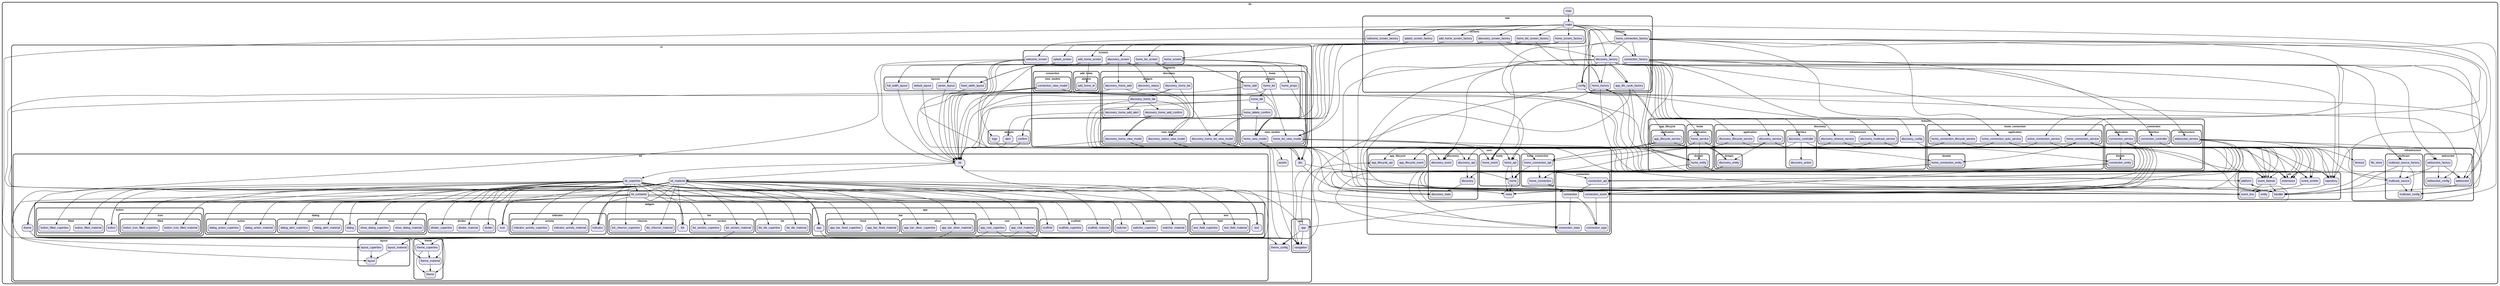 digraph "" {
  graph [style=rounded fontname="Arial Black" fontsize=13 penwidth=2.6];
  node [shape=rect style="filled,rounded" fontname=Arial fontsize=15 fillcolor=Lavender penwidth=1.3];
  edge [penwidth=1.3];
  "/app/config.dart" [label="config"];
  "/app/features/app_life_cycle_factory.dart" [label="app_life_cycle_factory"];
  "/app/features/connection_factory.dart" [label="connection_factory"];
  "/app/features/discovery_factory.dart" [label="discovery_factory"];
  "/app/features/home_connection_factory.dart" [label="home_connection_factory"];
  "/app/features/home_factory.dart" [label="home_factory"];
  "/app/make.dart" [label="make"];
  "/app/screens/add_home_screen_factory.dart" [label="add_home_screen_factory"];
  "/app/screens/discovery_screen_factory.dart" [label="discovery_screen_factory"];
  "/app/screens/home_list_screen_factory.dart" [label="home_list_screen_factory"];
  "/app/screens/home_screen_factory.dart" [label="home_screen_factory"];
  "/app/screens/splash_screen_factory.dart" [label="splash_screen_factory"];
  "/app/screens/welcome_screen_factory.dart" [label="welcome_screen_factory"];
  "/core/app_lifecycle/app_lifecycle_api.dart" [label="app_lifecycle_api"];
  "/core/app_lifecycle/app_lifecycle_event.dart" [label="app_lifecycle_event"];
  "/core/connection/connection.dart" [label="connection"];
  "/core/connection/connection_api.dart" [label="connection_api"];
  "/core/connection/connection_event.dart" [label="connection_event"];
  "/core/connection/connection_state.dart" [label="connection_state"];
  "/core/connection/connection_type.dart" [label="connection_type"];
  "/core/discovery/discovery.dart" [label="discovery"];
  "/core/discovery/discovery_api.dart" [label="discovery_api"];
  "/core/discovery/discovery_event.dart" [label="discovery_event"];
  "/core/discovery/discovery_state.dart" [label="discovery_state"];
  "/core/home/home.dart" [label="home"];
  "/core/home/home_api.dart" [label="home_api"];
  "/core/home/home_event.dart" [label="home_event"];
  "/core/home_connection/home_connection.dart" [label="home_connection"];
  "/core/home_connection/home_connection_api.dart" [label="home_connection_api"];
  "/core/meta.dart" [label="meta"];
  "/features/app_lifecycle/application/app_lifecycle_service.dart" [label="app_lifecycle_service"];
  "/features/connection/application/connection_service.dart" [label="connection_service"];
  "/features/connection/domain/connection_entity.dart" [label="connection_entity"];
  "/features/connection/infrastructure/websocket_service.dart" [label="websocket_service"];
  "/features/connection/interface/connection_controller.dart" [label="connection_controller"];
  "/features/discovery/application/discovery_lifecycle_service.dart" [label="discovery_lifecycle_service"];
  "/features/discovery/application/discovery_service.dart" [label="discovery_service"];
  "/features/discovery/discovery_config.dart" [label="discovery_config"];
  "/features/discovery/domain/discovery_entity.dart" [label="discovery_entity"];
  "/features/discovery/infrastructure/discovery_multicast_service.dart" [label="discovery_multicast_service"];
  "/features/discovery/infrastructure/discovery_timeout_service.dart" [label="discovery_timeout_service"];
  "/features/discovery/interface/discovery_action.dart" [label="discovery_action"];
  "/features/discovery/interface/discovery_controller.dart" [label="discovery_controller"];
  "/features/home/application/home_service.dart" [label="home_service"];
  "/features/home/domain/home_entity.dart" [label="home_entity"];
  "/features/home_connection/application/active_connection_service.dart" [label="active_connection_service"];
  "/features/home_connection/application/home_connection_auto_service.dart" [label="home_connection_auto_service"];
  "/features/home_connection/application/home_connection_lifecycle_service.dart" [label="home_connection_lifecycle_service"];
  "/features/home_connection/application/home_connection_service.dart" [label="home_connection_service"];
  "/features/home_connection/domain/home_connection_entity.dart" [label="home_connection_entity"];
  "/infrastructure/file_store.dart" [label="file_store"];
  "/infrastructure/multicast/multicast_config.dart" [label="multicast_config"];
  "/infrastructure/multicast/multicast_source.dart" [label="multicast_source"];
  "/infrastructure/multicast/multicast_source_factory.dart" [label="multicast_source_factory"];
  "/infrastructure/timeout.dart" [label="timeout"];
  "/infrastructure/websocket/websocket.dart" [label="websocket"];
  "/infrastructure/websocket/websocket_config.dart" [label="websocket_config"];
  "/infrastructure/websocket/websocket_factory.dart" [label="websocket_factory"];
  "/main.dart" [label="main"];
  "/ui/app/app.dart" [label="app"];
  "/ui/app/navigation.dart" [label="navigation"];
  "/ui/assets.dart" [label="assets"];
  "/ui/dto.dart" [label="dto"];
  "/ui/fragments/add_home/widgets/add_home_id.dart" [label="add_home_id"];
  "/ui/fragments/connection/view_models/connection_view_model.dart" [label="connection_view_model"];
  "/ui/fragments/discovery/view_models/discovery_home_list_view_model.dart" [label="discovery_home_list_view_model"];
  "/ui/fragments/discovery/view_models/discovery_home_view_model.dart" [label="discovery_home_view_model"];
  "/ui/fragments/discovery/view_models/discovery_status_view_model.dart" [label="discovery_status_view_model"];
  "/ui/fragments/discovery/widgets/discovery_home_add.dart" [label="discovery_home_add"];
  "/ui/fragments/discovery/widgets/discovery_home_add_alert.dart" [label="discovery_home_add_alert"];
  "/ui/fragments/discovery/widgets/discovery_home_add_confirm.dart" [label="discovery_home_add_confirm"];
  "/ui/fragments/discovery/widgets/discovery_home_list.dart" [label="discovery_home_list"];
  "/ui/fragments/discovery/widgets/discovery_home_tile.dart" [label="discovery_home_tile"];
  "/ui/fragments/discovery/widgets/discovery_status.dart" [label="discovery_status"];
  "/ui/fragments/home/view_models/home_list_view_model.dart" [label="home_list_view_model"];
  "/ui/fragments/home/view_models/home_view_model.dart" [label="home_view_model"];
  "/ui/fragments/home/widgets/home_add.dart" [label="home_add"];
  "/ui/fragments/home/widgets/home_delete_confirm.dart" [label="home_delete_confirm"];
  "/ui/fragments/home/widgets/home_list.dart" [label="home_list"];
  "/ui/fragments/home/widgets/home_props.dart" [label="home_props"];
  "/ui/fragments/home/widgets/home_tile.dart" [label="home_tile"];
  "/ui/kit/kit.dart" [label="kit"];
  "/ui/kit/kit_container.dart" [label="kit_container"];
  "/ui/kit/kit_cupertino.dart" [label="kit_cupertino"];
  "/ui/kit/kit_material.dart" [label="kit_material"];
  "/ui/kit/layout/layout.dart" [label="layout"];
  "/ui/kit/layout/layout_cupertino.dart" [label="layout_cupertino"];
  "/ui/kit/layout/layout_material.dart" [label="layout_material"];
  "/ui/kit/theme/theme.dart" [label="theme"];
  "/ui/kit/theme/theme_cupertino.dart" [label="theme_cupertino"];
  "/ui/kit/theme/theme_material.dart" [label="theme_material"];
  "/ui/kit/theme.dart" [label="theme"];
  "/ui/kit/widgets/app/app.dart" [label="app"];
  "/ui/kit/widgets/app/bar/fixed/app_bar_fixed_cupertino.dart" [label="app_bar_fixed_cupertino"];
  "/ui/kit/widgets/app/bar/fixed/app_bar_fixed_material.dart" [label="app_bar_fixed_material"];
  "/ui/kit/widgets/app/bar/sliver/app_bar_sliver_cupertino.dart" [label="app_bar_sliver_cupertino"];
  "/ui/kit/widgets/app/bar/sliver/app_bar_sliver_material.dart" [label="app_bar_sliver_material"];
  "/ui/kit/widgets/app/root/app_root_cupertino.dart" [label="app_root_cupertino"];
  "/ui/kit/widgets/app/root/app_root_material.dart" [label="app_root_material"];
  "/ui/kit/widgets/button/button.dart" [label="button"];
  "/ui/kit/widgets/button/filled/button_filled_cupertino.dart" [label="button_filled_cupertino"];
  "/ui/kit/widgets/button/filled/button_filled_material.dart" [label="button_filled_material"];
  "/ui/kit/widgets/button/icon/filled/button_icon_filled_cupertino.dart" [label="button_icon_filled_cupertino"];
  "/ui/kit/widgets/button/icon/filled/button_icon_filled_material.dart" [label="button_icon_filled_material"];
  "/ui/kit/widgets/dialog/action/dialog_action_cupertino.dart" [label="dialog_action_cupertino"];
  "/ui/kit/widgets/dialog/action/dialog_action_material.dart" [label="dialog_action_material"];
  "/ui/kit/widgets/dialog/alert/dialog_alert_cupertino.dart" [label="dialog_alert_cupertino"];
  "/ui/kit/widgets/dialog/alert/dialog_alert_material.dart" [label="dialog_alert_material"];
  "/ui/kit/widgets/dialog/dialog.dart" [label="dialog"];
  "/ui/kit/widgets/dialog/show/show_dialog_cupertino.dart" [label="show_dialog_cupertino"];
  "/ui/kit/widgets/dialog/show/show_dialog_material.dart" [label="show_dialog_material"];
  "/ui/kit/widgets/divider/divider.dart" [label="divider"];
  "/ui/kit/widgets/divider/divider_cupertino.dart" [label="divider_cupertino"];
  "/ui/kit/widgets/divider/divider_material.dart" [label="divider_material"];
  "/ui/kit/widgets/icon.dart" [label="icon"];
  "/ui/kit/widgets/indicator/activity/indicator_activity_cupertino.dart" [label="indicator_activity_cupertino"];
  "/ui/kit/widgets/indicator/activity/indicator_activity_material.dart" [label="indicator_activity_material"];
  "/ui/kit/widgets/indicator/indicator.dart" [label="indicator"];
  "/ui/kit/widgets/list/chevron/list_chevron_cupertino.dart" [label="list_chevron_cupertino"];
  "/ui/kit/widgets/list/chevron/list_chevron_material.dart" [label="list_chevron_material"];
  "/ui/kit/widgets/list/list.dart" [label="list"];
  "/ui/kit/widgets/list/section/list_section_cupertino.dart" [label="list_section_cupertino"];
  "/ui/kit/widgets/list/section/list_section_material.dart" [label="list_section_material"];
  "/ui/kit/widgets/list/tile/list_tile_cupertino.dart" [label="list_tile_cupertino"];
  "/ui/kit/widgets/list/tile/list_tile_material.dart" [label="list_tile_material"];
  "/ui/kit/widgets/scaffold/scaffold.dart" [label="scaffold"];
  "/ui/kit/widgets/scaffold/scaffold_cupertino.dart" [label="scaffold_cupertino"];
  "/ui/kit/widgets/scaffold/scaffold_material.dart" [label="scaffold_material"];
  "/ui/kit/widgets/switcher/switcher.dart" [label="switcher"];
  "/ui/kit/widgets/switcher/switcher_cupertino.dart" [label="switcher_cupertino"];
  "/ui/kit/widgets/switcher/switcher_material.dart" [label="switcher_material"];
  "/ui/kit/widgets/text/field/text_field_cupertino.dart" [label="text_field_cupertino"];
  "/ui/kit/widgets/text/field/text_field_material.dart" [label="text_field_material"];
  "/ui/kit/widgets/text/text.dart" [label="text"];
  "/ui/layouts/center_layout.dart" [label="center_layout"];
  "/ui/layouts/default_layout.dart" [label="default_layout"];
  "/ui/layouts/fixed_width_layout.dart" [label="fixed_width_layout"];
  "/ui/layouts/full_width_layout.dart" [label="full_width_layout"];
  "/ui/screens/add_home_screen.dart" [label="add_home_screen"];
  "/ui/screens/discovery_screen.dart" [label="discovery_screen"];
  "/ui/screens/home_list_screen.dart" [label="home_list_screen"];
  "/ui/screens/home_screen.dart" [label="home_screen"];
  "/ui/screens/splash_screen.dart" [label="splash_screen"];
  "/ui/screens/welcome_screen.dart" [label="welcome_screen"];
  "/ui/theme_config.dart" [label="theme_config"];
  "/ui/widgets/alert.dart" [label="alert"];
  "/ui/widgets/confirm.dart" [label="confirm"];
  "/ui/widgets/logo.dart" [label="logo"];
  "/util/entity.dart" [label="entity"];
  "/util/event_bus.dart" [label="event_bus"];
  "/util/event_emitter.dart" [label="event_emitter"];
  "/util/event_listener.dart" [label="event_listener"];
  "/util/extensions.dart" [label="extensions"];
  "/util/handler.dart" [label="handler"];
  "/util/platform.dart" [label="platform"];
  "/util/repository.dart" [label="repository"];
  subgraph "cluster~" {
    label="lib";
    "/main.dart";
    subgraph "cluster~/app" {
      label="app";
      "/app/config.dart";
      "/app/make.dart";
      subgraph "cluster~/app/features" {
        label="features";
        "/app/features/app_life_cycle_factory.dart";
        "/app/features/connection_factory.dart";
        "/app/features/discovery_factory.dart";
        "/app/features/home_connection_factory.dart";
        "/app/features/home_factory.dart";
      }
      subgraph "cluster~/app/screens" {
        label="screens";
        "/app/screens/add_home_screen_factory.dart";
        "/app/screens/discovery_screen_factory.dart";
        "/app/screens/home_list_screen_factory.dart";
        "/app/screens/home_screen_factory.dart";
        "/app/screens/splash_screen_factory.dart";
        "/app/screens/welcome_screen_factory.dart";
      }
    }
    subgraph "cluster~/core" {
      label="core";
      "/core/meta.dart";
      subgraph "cluster~/core/app_lifecycle" {
        label="app_lifecycle";
        "/core/app_lifecycle/app_lifecycle_api.dart";
        "/core/app_lifecycle/app_lifecycle_event.dart";
      }
      subgraph "cluster~/core/connection" {
        label="connection";
        "/core/connection/connection.dart";
        "/core/connection/connection_api.dart";
        "/core/connection/connection_event.dart";
        "/core/connection/connection_state.dart";
        "/core/connection/connection_type.dart";
      }
      subgraph "cluster~/core/discovery" {
        label="discovery";
        "/core/discovery/discovery.dart";
        "/core/discovery/discovery_api.dart";
        "/core/discovery/discovery_event.dart";
        "/core/discovery/discovery_state.dart";
      }
      subgraph "cluster~/core/home" {
        label="home";
        "/core/home/home.dart";
        "/core/home/home_api.dart";
        "/core/home/home_event.dart";
      }
      subgraph "cluster~/core/home_connection" {
        label="home_connection";
        "/core/home_connection/home_connection.dart";
        "/core/home_connection/home_connection_api.dart";
      }
    }
    subgraph "cluster~/features" {
      label="features";
      subgraph "cluster~/features/app_lifecycle" {
        label="app_lifecycle";
        subgraph "cluster~/features/app_lifecycle/application" {
          label="application";
          "/features/app_lifecycle/application/app_lifecycle_service.dart";
        }
      }
      subgraph "cluster~/features/connection" {
        label="connection";
        subgraph "cluster~/features/connection/application" {
          label="application";
          "/features/connection/application/connection_service.dart";
        }
        subgraph "cluster~/features/connection/domain" {
          label="domain";
          "/features/connection/domain/connection_entity.dart";
        }
        subgraph "cluster~/features/connection/infrastructure" {
          label="infrastructure";
          "/features/connection/infrastructure/websocket_service.dart";
        }
        subgraph "cluster~/features/connection/interface" {
          label="interface";
          "/features/connection/interface/connection_controller.dart";
        }
      }
      subgraph "cluster~/features/discovery" {
        label="discovery";
        "/features/discovery/discovery_config.dart";
        subgraph "cluster~/features/discovery/application" {
          label="application";
          "/features/discovery/application/discovery_lifecycle_service.dart";
          "/features/discovery/application/discovery_service.dart";
        }
        subgraph "cluster~/features/discovery/domain" {
          label="domain";
          "/features/discovery/domain/discovery_entity.dart";
        }
        subgraph "cluster~/features/discovery/infrastructure" {
          label="infrastructure";
          "/features/discovery/infrastructure/discovery_multicast_service.dart";
          "/features/discovery/infrastructure/discovery_timeout_service.dart";
        }
        subgraph "cluster~/features/discovery/interface" {
          label="interface";
          "/features/discovery/interface/discovery_action.dart";
          "/features/discovery/interface/discovery_controller.dart";
        }
      }
      subgraph "cluster~/features/home" {
        label="home";
        subgraph "cluster~/features/home/application" {
          label="application";
          "/features/home/application/home_service.dart";
        }
        subgraph "cluster~/features/home/domain" {
          label="domain";
          "/features/home/domain/home_entity.dart";
        }
      }
      subgraph "cluster~/features/home_connection" {
        label="home_connection";
        subgraph "cluster~/features/home_connection/application" {
          label="application";
          "/features/home_connection/application/active_connection_service.dart";
          "/features/home_connection/application/home_connection_auto_service.dart";
          "/features/home_connection/application/home_connection_lifecycle_service.dart";
          "/features/home_connection/application/home_connection_service.dart";
        }
        subgraph "cluster~/features/home_connection/domain" {
          label="domain";
          "/features/home_connection/domain/home_connection_entity.dart";
        }
      }
    }
    subgraph "cluster~/infrastructure" {
      label="infrastructure";
      "/infrastructure/file_store.dart";
      "/infrastructure/timeout.dart";
      subgraph "cluster~/infrastructure/multicast" {
        label="multicast";
        "/infrastructure/multicast/multicast_config.dart";
        "/infrastructure/multicast/multicast_source.dart";
        "/infrastructure/multicast/multicast_source_factory.dart";
      }
      subgraph "cluster~/infrastructure/websocket" {
        label="websocket";
        "/infrastructure/websocket/websocket.dart";
        "/infrastructure/websocket/websocket_config.dart";
        "/infrastructure/websocket/websocket_factory.dart";
      }
    }
    subgraph "cluster~/ui" {
      label="ui";
      "/ui/assets.dart";
      "/ui/dto.dart";
      "/ui/theme_config.dart";
      subgraph "cluster~/ui/app" {
        label="app";
        "/ui/app/app.dart";
        "/ui/app/navigation.dart";
      }
      subgraph "cluster~/ui/fragments" {
        label="fragments";
        subgraph "cluster~/ui/fragments/add_home" {
          label="add_home";
          subgraph "cluster~/ui/fragments/add_home/widgets" {
            label="widgets";
            "/ui/fragments/add_home/widgets/add_home_id.dart";
          }
        }
        subgraph "cluster~/ui/fragments/connection" {
          label="connection";
          subgraph "cluster~/ui/fragments/connection/view_models" {
            label="view_models";
            "/ui/fragments/connection/view_models/connection_view_model.dart";
          }
        }
        subgraph "cluster~/ui/fragments/discovery" {
          label="discovery";
          subgraph "cluster~/ui/fragments/discovery/view_models" {
            label="view_models";
            "/ui/fragments/discovery/view_models/discovery_home_list_view_model.dart";
            "/ui/fragments/discovery/view_models/discovery_home_view_model.dart";
            "/ui/fragments/discovery/view_models/discovery_status_view_model.dart";
          }
          subgraph "cluster~/ui/fragments/discovery/widgets" {
            label="widgets";
            "/ui/fragments/discovery/widgets/discovery_home_add.dart";
            "/ui/fragments/discovery/widgets/discovery_home_add_alert.dart";
            "/ui/fragments/discovery/widgets/discovery_home_add_confirm.dart";
            "/ui/fragments/discovery/widgets/discovery_home_list.dart";
            "/ui/fragments/discovery/widgets/discovery_home_tile.dart";
            "/ui/fragments/discovery/widgets/discovery_status.dart";
          }
        }
        subgraph "cluster~/ui/fragments/home" {
          label="home";
          subgraph "cluster~/ui/fragments/home/view_models" {
            label="view_models";
            "/ui/fragments/home/view_models/home_list_view_model.dart";
            "/ui/fragments/home/view_models/home_view_model.dart";
          }
          subgraph "cluster~/ui/fragments/home/widgets" {
            label="widgets";
            "/ui/fragments/home/widgets/home_add.dart";
            "/ui/fragments/home/widgets/home_delete_confirm.dart";
            "/ui/fragments/home/widgets/home_list.dart";
            "/ui/fragments/home/widgets/home_props.dart";
            "/ui/fragments/home/widgets/home_tile.dart";
          }
        }
      }
      subgraph "cluster~/ui/kit" {
        label="kit";
        "/ui/kit/kit.dart";
        "/ui/kit/kit_container.dart";
        "/ui/kit/kit_cupertino.dart";
        "/ui/kit/kit_material.dart";
        "/ui/kit/theme.dart";
        subgraph "cluster~/ui/kit/layout" {
          label="layout";
          "/ui/kit/layout/layout.dart";
          "/ui/kit/layout/layout_cupertino.dart";
          "/ui/kit/layout/layout_material.dart";
        }
        subgraph "cluster~/ui/kit/theme" {
          label="theme";
          "/ui/kit/theme/theme.dart";
          "/ui/kit/theme/theme_cupertino.dart";
          "/ui/kit/theme/theme_material.dart";
        }
        subgraph "cluster~/ui/kit/widgets" {
          label="widgets";
          "/ui/kit/widgets/icon.dart";
          subgraph "cluster~/ui/kit/widgets/app" {
            label="app";
            "/ui/kit/widgets/app/app.dart";
            subgraph "cluster~/ui/kit/widgets/app/bar" {
              label="bar";
              subgraph "cluster~/ui/kit/widgets/app/bar/fixed" {
                label="fixed";
                "/ui/kit/widgets/app/bar/fixed/app_bar_fixed_cupertino.dart";
                "/ui/kit/widgets/app/bar/fixed/app_bar_fixed_material.dart";
              }
              subgraph "cluster~/ui/kit/widgets/app/bar/sliver" {
                label="sliver";
                "/ui/kit/widgets/app/bar/sliver/app_bar_sliver_cupertino.dart";
                "/ui/kit/widgets/app/bar/sliver/app_bar_sliver_material.dart";
              }
            }
            subgraph "cluster~/ui/kit/widgets/app/root" {
              label="root";
              "/ui/kit/widgets/app/root/app_root_cupertino.dart";
              "/ui/kit/widgets/app/root/app_root_material.dart";
            }
          }
          subgraph "cluster~/ui/kit/widgets/button" {
            label="button";
            "/ui/kit/widgets/button/button.dart";
            subgraph "cluster~/ui/kit/widgets/button/filled" {
              label="filled";
              "/ui/kit/widgets/button/filled/button_filled_cupertino.dart";
              "/ui/kit/widgets/button/filled/button_filled_material.dart";
            }
            subgraph "cluster~/ui/kit/widgets/button/icon" {
              label="icon";
              subgraph "cluster~/ui/kit/widgets/button/icon/filled" {
                label="filled";
                "/ui/kit/widgets/button/icon/filled/button_icon_filled_cupertino.dart";
                "/ui/kit/widgets/button/icon/filled/button_icon_filled_material.dart";
              }
            }
          }
          subgraph "cluster~/ui/kit/widgets/dialog" {
            label="dialog";
            "/ui/kit/widgets/dialog/dialog.dart";
            subgraph "cluster~/ui/kit/widgets/dialog/action" {
              label="action";
              "/ui/kit/widgets/dialog/action/dialog_action_cupertino.dart";
              "/ui/kit/widgets/dialog/action/dialog_action_material.dart";
            }
            subgraph "cluster~/ui/kit/widgets/dialog/alert" {
              label="alert";
              "/ui/kit/widgets/dialog/alert/dialog_alert_cupertino.dart";
              "/ui/kit/widgets/dialog/alert/dialog_alert_material.dart";
            }
            subgraph "cluster~/ui/kit/widgets/dialog/show" {
              label="show";
              "/ui/kit/widgets/dialog/show/show_dialog_cupertino.dart";
              "/ui/kit/widgets/dialog/show/show_dialog_material.dart";
            }
          }
          subgraph "cluster~/ui/kit/widgets/divider" {
            label="divider";
            "/ui/kit/widgets/divider/divider.dart";
            "/ui/kit/widgets/divider/divider_cupertino.dart";
            "/ui/kit/widgets/divider/divider_material.dart";
          }
          subgraph "cluster~/ui/kit/widgets/indicator" {
            label="indicator";
            "/ui/kit/widgets/indicator/indicator.dart";
            subgraph "cluster~/ui/kit/widgets/indicator/activity" {
              label="activity";
              "/ui/kit/widgets/indicator/activity/indicator_activity_cupertino.dart";
              "/ui/kit/widgets/indicator/activity/indicator_activity_material.dart";
            }
          }
          subgraph "cluster~/ui/kit/widgets/list" {
            label="list";
            "/ui/kit/widgets/list/list.dart";
            subgraph "cluster~/ui/kit/widgets/list/chevron" {
              label="chevron";
              "/ui/kit/widgets/list/chevron/list_chevron_cupertino.dart";
              "/ui/kit/widgets/list/chevron/list_chevron_material.dart";
            }
            subgraph "cluster~/ui/kit/widgets/list/section" {
              label="section";
              "/ui/kit/widgets/list/section/list_section_cupertino.dart";
              "/ui/kit/widgets/list/section/list_section_material.dart";
            }
            subgraph "cluster~/ui/kit/widgets/list/tile" {
              label="tile";
              "/ui/kit/widgets/list/tile/list_tile_cupertino.dart";
              "/ui/kit/widgets/list/tile/list_tile_material.dart";
            }
          }
          subgraph "cluster~/ui/kit/widgets/scaffold" {
            label="scaffold";
            "/ui/kit/widgets/scaffold/scaffold.dart";
            "/ui/kit/widgets/scaffold/scaffold_cupertino.dart";
            "/ui/kit/widgets/scaffold/scaffold_material.dart";
          }
          subgraph "cluster~/ui/kit/widgets/switcher" {
            label="switcher";
            "/ui/kit/widgets/switcher/switcher.dart";
            "/ui/kit/widgets/switcher/switcher_cupertino.dart";
            "/ui/kit/widgets/switcher/switcher_material.dart";
          }
          subgraph "cluster~/ui/kit/widgets/text" {
            label="text";
            "/ui/kit/widgets/text/text.dart";
            subgraph "cluster~/ui/kit/widgets/text/field" {
              label="field";
              "/ui/kit/widgets/text/field/text_field_cupertino.dart";
              "/ui/kit/widgets/text/field/text_field_material.dart";
            }
          }
        }
      }
      subgraph "cluster~/ui/layouts" {
        label="layouts";
        "/ui/layouts/center_layout.dart";
        "/ui/layouts/default_layout.dart";
        "/ui/layouts/fixed_width_layout.dart";
        "/ui/layouts/full_width_layout.dart";
      }
      subgraph "cluster~/ui/screens" {
        label="screens";
        "/ui/screens/add_home_screen.dart";
        "/ui/screens/discovery_screen.dart";
        "/ui/screens/home_list_screen.dart";
        "/ui/screens/home_screen.dart";
        "/ui/screens/splash_screen.dart";
        "/ui/screens/welcome_screen.dart";
      }
      subgraph "cluster~/ui/widgets" {
        label="widgets";
        "/ui/widgets/alert.dart";
        "/ui/widgets/confirm.dart";
        "/ui/widgets/logo.dart";
      }
    }
    subgraph "cluster~/util" {
      label="util";
      "/util/entity.dart";
      "/util/event_bus.dart";
      "/util/event_emitter.dart";
      "/util/event_listener.dart";
      "/util/extensions.dart";
      "/util/handler.dart";
      "/util/platform.dart";
      "/util/repository.dart";
    }
  }
  "/app/config.dart" -> "/features/discovery/discovery_config.dart";
  "/app/config.dart" -> "/infrastructure/multicast/multicast_config.dart";
  "/app/config.dart" -> "/infrastructure/websocket/websocket_config.dart";
  "/app/config.dart" -> "/ui/theme_config.dart";
  "/app/features/app_life_cycle_factory.dart" -> "/core/app_lifecycle/app_lifecycle_event.dart";
  "/app/features/app_life_cycle_factory.dart" -> "/features/app_lifecycle/application/app_lifecycle_service.dart";
  "/app/features/app_life_cycle_factory.dart" -> "/util/event_bus.dart";
  "/app/features/connection_factory.dart" -> "/app/config.dart";
  "/app/features/connection_factory.dart" -> "/core/connection/connection_event.dart";
  "/app/features/connection_factory.dart" -> "/features/connection/application/connection_service.dart";
  "/app/features/connection_factory.dart" -> "/features/connection/domain/connection_entity.dart";
  "/app/features/connection_factory.dart" -> "/features/connection/infrastructure/websocket_service.dart";
  "/app/features/connection_factory.dart" -> "/features/connection/interface/connection_controller.dart";
  "/app/features/connection_factory.dart" -> "/infrastructure/websocket/websocket.dart";
  "/app/features/connection_factory.dart" -> "/infrastructure/websocket/websocket_factory.dart";
  "/app/features/connection_factory.dart" -> "/util/event_bus.dart";
  "/app/features/connection_factory.dart" -> "/util/repository.dart";
  "/app/features/discovery_factory.dart" -> "/app/config.dart";
  "/app/features/discovery_factory.dart" -> "/app/features/app_life_cycle_factory.dart";
  "/app/features/discovery_factory.dart" -> "/app/features/home_factory.dart";
  "/app/features/discovery_factory.dart" -> "/core/discovery/discovery_event.dart";
  "/app/features/discovery_factory.dart" -> "/core/home/home_event.dart";
  "/app/features/discovery_factory.dart" -> "/features/discovery/application/discovery_lifecycle_service.dart";
  "/app/features/discovery_factory.dart" -> "/features/discovery/application/discovery_service.dart";
  "/app/features/discovery_factory.dart" -> "/features/discovery/domain/discovery_entity.dart";
  "/app/features/discovery_factory.dart" -> "/features/discovery/infrastructure/discovery_multicast_service.dart";
  "/app/features/discovery_factory.dart" -> "/features/discovery/infrastructure/discovery_timeout_service.dart";
  "/app/features/discovery_factory.dart" -> "/features/discovery/interface/discovery_controller.dart";
  "/app/features/discovery_factory.dart" -> "/features/home/application/home_service.dart";
  "/app/features/discovery_factory.dart" -> "/features/home/domain/home_entity.dart";
  "/app/features/discovery_factory.dart" -> "/infrastructure/multicast/multicast_source.dart";
  "/app/features/discovery_factory.dart" -> "/infrastructure/multicast/multicast_source_factory.dart";
  "/app/features/discovery_factory.dart" -> "/util/event_bus.dart";
  "/app/features/discovery_factory.dart" -> "/util/repository.dart";
  "/app/features/home_connection_factory.dart" -> "/app/features/app_life_cycle_factory.dart";
  "/app/features/home_connection_factory.dart" -> "/app/features/connection_factory.dart";
  "/app/features/home_connection_factory.dart" -> "/app/features/discovery_factory.dart";
  "/app/features/home_connection_factory.dart" -> "/features/home_connection/application/active_connection_service.dart";
  "/app/features/home_connection_factory.dart" -> "/features/home_connection/application/home_connection_auto_service.dart";
  "/app/features/home_connection_factory.dart" -> "/features/home_connection/application/home_connection_lifecycle_service.dart";
  "/app/features/home_connection_factory.dart" -> "/features/home_connection/application/home_connection_service.dart";
  "/app/features/home_connection_factory.dart" -> "/features/home_connection/domain/home_connection_entity.dart";
  "/app/features/home_connection_factory.dart" -> "/infrastructure/websocket/websocket.dart";
  "/app/features/home_connection_factory.dart" -> "/util/repository.dart";
  "/app/features/home_factory.dart" -> "/core/home/home_event.dart";
  "/app/features/home_factory.dart" -> "/features/home/application/home_service.dart";
  "/app/features/home_factory.dart" -> "/features/home/domain/home_entity.dart";
  "/app/features/home_factory.dart" -> "/util/event_bus.dart";
  "/app/features/home_factory.dart" -> "/util/repository.dart";
  "/app/make.dart" -> "/app/config.dart";
  "/app/make.dart" -> "/app/features/app_life_cycle_factory.dart";
  "/app/make.dart" -> "/app/features/connection_factory.dart";
  "/app/make.dart" -> "/app/features/discovery_factory.dart";
  "/app/make.dart" -> "/app/features/home_connection_factory.dart";
  "/app/make.dart" -> "/app/screens/add_home_screen_factory.dart";
  "/app/make.dart" -> "/app/screens/discovery_screen_factory.dart";
  "/app/make.dart" -> "/app/screens/home_list_screen_factory.dart";
  "/app/make.dart" -> "/app/screens/home_screen_factory.dart";
  "/app/make.dart" -> "/app/screens/splash_screen_factory.dart";
  "/app/make.dart" -> "/app/screens/welcome_screen_factory.dart";
  "/app/make.dart" -> "/ui/app/app.dart";
  "/app/make.dart" -> "/ui/app/navigation.dart";
  "/app/screens/add_home_screen_factory.dart" -> "/ui/screens/add_home_screen.dart";
  "/app/screens/discovery_screen_factory.dart" -> "/app/features/discovery_factory.dart";
  "/app/screens/discovery_screen_factory.dart" -> "/app/features/home_factory.dart";
  "/app/screens/discovery_screen_factory.dart" -> "/ui/fragments/discovery/view_models/discovery_home_list_view_model.dart";
  "/app/screens/discovery_screen_factory.dart" -> "/ui/fragments/discovery/view_models/discovery_home_view_model.dart";
  "/app/screens/discovery_screen_factory.dart" -> "/ui/fragments/discovery/view_models/discovery_status_view_model.dart";
  "/app/screens/discovery_screen_factory.dart" -> "/ui/screens/discovery_screen.dart";
  "/app/screens/home_list_screen_factory.dart" -> "/app/features/home_factory.dart";
  "/app/screens/home_list_screen_factory.dart" -> "/ui/fragments/home/view_models/home_list_view_model.dart";
  "/app/screens/home_list_screen_factory.dart" -> "/ui/fragments/home/view_models/home_view_model.dart";
  "/app/screens/home_list_screen_factory.dart" -> "/ui/screens/home_list_screen.dart";
  "/app/screens/home_screen_factory.dart" -> "/app/features/home_factory.dart";
  "/app/screens/home_screen_factory.dart" -> "/ui/fragments/home/view_models/home_list_view_model.dart";
  "/app/screens/home_screen_factory.dart" -> "/ui/fragments/home/view_models/home_view_model.dart";
  "/app/screens/home_screen_factory.dart" -> "/ui/screens/home_screen.dart";
  "/app/screens/splash_screen_factory.dart" -> "/ui/screens/splash_screen.dart";
  "/app/screens/welcome_screen_factory.dart" -> "/ui/screens/welcome_screen.dart";
  "/core/connection/connection.dart" -> "/core/connection/connection_state.dart";
  "/core/connection/connection.dart" -> "/util/entity.dart";
  "/core/connection/connection.dart" -> "/core/connection/connection_type.dart";
  "/core/connection/connection_api.dart" -> "/core/connection/connection.dart";
  "/core/connection/connection_event.dart" -> "/core/connection/connection_type.dart";
  "/core/discovery/discovery.dart" -> "/core/discovery/discovery_state.dart";
  "/core/discovery/discovery_api.dart" -> "/core/discovery/discovery.dart";
  "/core/home/home.dart" -> "/core/meta.dart";
  "/core/home/home.dart" -> "/util/entity.dart";
  "/core/home/home_api.dart" -> "/core/home/home.dart";
  "/core/home/home_api.dart" -> "/core/meta.dart";
  "/core/home_connection/home_connection.dart" -> "/core/connection/connection.dart";
  "/core/home_connection/home_connection.dart" -> "/util/entity.dart";
  "/core/home_connection/home_connection_api.dart" -> "/core/home/home.dart";
  "/core/home_connection/home_connection_api.dart" -> "/core/home_connection/home_connection.dart";
  "/features/app_lifecycle/application/app_lifecycle_service.dart" -> "/core/app_lifecycle/app_lifecycle_api.dart";
  "/features/app_lifecycle/application/app_lifecycle_service.dart" -> "/core/app_lifecycle/app_lifecycle_event.dart";
  "/features/app_lifecycle/application/app_lifecycle_service.dart" -> "/util/event_emitter.dart";
  "/features/connection/application/connection_service.dart" -> "/core/connection/connection.dart";
  "/features/connection/application/connection_service.dart" -> "/core/connection/connection_api.dart";
  "/features/connection/application/connection_service.dart" -> "/core/connection/connection_event.dart";
  "/features/connection/application/connection_service.dart" -> "/features/connection/domain/connection_entity.dart";
  "/features/connection/application/connection_service.dart" -> "/util/event_emitter.dart";
  "/features/connection/application/connection_service.dart" -> "/util/extensions.dart";
  "/features/connection/application/connection_service.dart" -> "/util/repository.dart";
  "/features/connection/domain/connection_entity.dart" -> "/core/connection/connection.dart";
  "/features/connection/domain/connection_entity.dart" -> "/core/connection/connection_event.dart";
  "/features/connection/domain/connection_entity.dart" -> "/core/connection/connection_state.dart";
  "/features/connection/domain/connection_entity.dart" -> "/core/connection/connection_type.dart";
  "/features/connection/infrastructure/websocket_service.dart" -> "/core/connection/connection_api.dart";
  "/features/connection/infrastructure/websocket_service.dart" -> "/core/connection/connection_event.dart";
  "/features/connection/infrastructure/websocket_service.dart" -> "/infrastructure/websocket/websocket.dart";
  "/features/connection/infrastructure/websocket_service.dart" -> "/infrastructure/websocket/websocket_factory.dart";
  "/features/connection/infrastructure/websocket_service.dart" -> "/util/event_listener.dart";
  "/features/connection/interface/connection_controller.dart" -> "/util/handler.dart";
  "/features/discovery/application/discovery_lifecycle_service.dart" -> "/core/app_lifecycle/app_lifecycle_event.dart";
  "/features/discovery/application/discovery_lifecycle_service.dart" -> "/core/discovery/discovery_api.dart";
  "/features/discovery/application/discovery_lifecycle_service.dart" -> "/util/event_listener.dart";
  "/features/discovery/application/discovery_service.dart" -> "/core/discovery/discovery.dart";
  "/features/discovery/application/discovery_service.dart" -> "/core/discovery/discovery_api.dart";
  "/features/discovery/application/discovery_service.dart" -> "/core/discovery/discovery_event.dart";
  "/features/discovery/application/discovery_service.dart" -> "/features/discovery/domain/discovery_entity.dart";
  "/features/discovery/application/discovery_service.dart" -> "/util/event_emitter.dart";
  "/features/discovery/application/discovery_service.dart" -> "/util/extensions.dart";
  "/features/discovery/discovery_config.dart" -> "/infrastructure/multicast/multicast_config.dart";
  "/features/discovery/domain/discovery_entity.dart" -> "/core/discovery/discovery.dart";
  "/features/discovery/domain/discovery_entity.dart" -> "/core/discovery/discovery_event.dart";
  "/features/discovery/domain/discovery_entity.dart" -> "/core/discovery/discovery_state.dart";
  "/features/discovery/infrastructure/discovery_multicast_service.dart" -> "/core/discovery/discovery_api.dart";
  "/features/discovery/infrastructure/discovery_multicast_service.dart" -> "/core/discovery/discovery_event.dart";
  "/features/discovery/infrastructure/discovery_multicast_service.dart" -> "/infrastructure/multicast/multicast_source.dart";
  "/features/discovery/infrastructure/discovery_multicast_service.dart" -> "/infrastructure/multicast/multicast_source_factory.dart";
  "/features/discovery/infrastructure/discovery_multicast_service.dart" -> "/util/event_listener.dart";
  "/features/discovery/infrastructure/discovery_timeout_service.dart" -> "/core/home/home_api.dart";
  "/features/discovery/infrastructure/discovery_timeout_service.dart" -> "/core/home/home_event.dart";
  "/features/discovery/infrastructure/discovery_timeout_service.dart" -> "/infrastructure/timeout.dart";
  "/features/discovery/infrastructure/discovery_timeout_service.dart" -> "/util/event_listener.dart";
  "/features/discovery/interface/discovery_controller.dart" -> "/core/home/home_api.dart";
  "/features/discovery/interface/discovery_controller.dart" -> "/core/meta.dart";
  "/features/discovery/interface/discovery_controller.dart" -> "/features/discovery/interface/discovery_action.dart";
  "/features/discovery/interface/discovery_controller.dart" -> "/util/handler.dart";
  "/features/home/application/home_service.dart" -> "/core/home/home.dart";
  "/features/home/application/home_service.dart" -> "/core/home/home_api.dart";
  "/features/home/application/home_service.dart" -> "/core/home/home_event.dart";
  "/features/home/application/home_service.dart" -> "/core/meta.dart";
  "/features/home/application/home_service.dart" -> "/features/home/domain/home_entity.dart";
  "/features/home/application/home_service.dart" -> "/util/event_emitter.dart";
  "/features/home/application/home_service.dart" -> "/util/repository.dart";
  "/features/home/domain/home_entity.dart" -> "/core/home/home.dart";
  "/features/home/domain/home_entity.dart" -> "/core/home/home_event.dart";
  "/features/home/domain/home_entity.dart" -> "/core/meta.dart";
  "/features/home/domain/home_entity.dart" -> "/util/extensions.dart";
  "/features/home_connection/application/active_connection_service.dart" -> "/core/connection/connection_event.dart";
  "/features/home_connection/application/active_connection_service.dart" -> "/core/connection/connection_type.dart";
  "/features/home_connection/application/active_connection_service.dart" -> "/core/home_connection/home_connection_api.dart";
  "/features/home_connection/application/active_connection_service.dart" -> "/util/event_listener.dart";
  "/features/home_connection/application/home_connection_auto_service.dart" -> "/core/home/home_api.dart";
  "/features/home_connection/application/home_connection_auto_service.dart" -> "/core/home/home_event.dart";
  "/features/home_connection/application/home_connection_auto_service.dart" -> "/core/home_connection/home_connection_api.dart";
  "/features/home_connection/application/home_connection_auto_service.dart" -> "/util/event_listener.dart";
  "/features/home_connection/application/home_connection_auto_service.dart" -> "/util/extensions.dart";
  "/features/home_connection/application/home_connection_lifecycle_service.dart" -> "/core/app_lifecycle/app_lifecycle_event.dart";
  "/features/home_connection/application/home_connection_lifecycle_service.dart" -> "/core/home/home_api.dart";
  "/features/home_connection/application/home_connection_lifecycle_service.dart" -> "/core/home_connection/home_connection_api.dart";
  "/features/home_connection/application/home_connection_lifecycle_service.dart" -> "/util/event_listener.dart";
  "/features/home_connection/application/home_connection_service.dart" -> "/core/connection/connection_api.dart";
  "/features/home_connection/application/home_connection_service.dart" -> "/core/connection/connection_event.dart";
  "/features/home_connection/application/home_connection_service.dart" -> "/core/home/home.dart";
  "/features/home_connection/application/home_connection_service.dart" -> "/core/home_connection/home_connection.dart";
  "/features/home_connection/application/home_connection_service.dart" -> "/core/home_connection/home_connection_api.dart";
  "/features/home_connection/application/home_connection_service.dart" -> "/features/home_connection/domain/home_connection_entity.dart";
  "/features/home_connection/application/home_connection_service.dart" -> "/util/event_emitter.dart";
  "/features/home_connection/application/home_connection_service.dart" -> "/util/extensions.dart";
  "/features/home_connection/application/home_connection_service.dart" -> "/util/repository.dart";
  "/features/home_connection/domain/home_connection_entity.dart" -> "/core/connection/connection.dart";
  "/features/home_connection/domain/home_connection_entity.dart" -> "/core/connection/connection_event.dart";
  "/features/home_connection/domain/home_connection_entity.dart" -> "/core/connection/connection_state.dart";
  "/features/home_connection/domain/home_connection_entity.dart" -> "/core/home_connection/home_connection.dart";
  "/infrastructure/multicast/multicast_source.dart" -> "/infrastructure/multicast/multicast_config.dart";
  "/infrastructure/multicast/multicast_source.dart" -> "/util/extensions.dart";
  "/infrastructure/multicast/multicast_source.dart" -> "/util/handler.dart";
  "/infrastructure/multicast/multicast_source_factory.dart" -> "/infrastructure/multicast/multicast_config.dart";
  "/infrastructure/multicast/multicast_source_factory.dart" -> "/infrastructure/multicast/multicast_source.dart";
  "/infrastructure/multicast/multicast_source_factory.dart" -> "/util/handler.dart";
  "/infrastructure/websocket/websocket.dart" -> "/util/handler.dart";
  "/infrastructure/websocket/websocket_factory.dart" -> "/infrastructure/websocket/websocket.dart";
  "/infrastructure/websocket/websocket_factory.dart" -> "/infrastructure/websocket/websocket_config.dart";
  "/infrastructure/websocket/websocket_factory.dart" -> "/util/handler.dart";
  "/main.dart" -> "/app/make.dart";
  "/ui/app/app.dart" -> "/core/app_lifecycle/app_lifecycle_api.dart";
  "/ui/app/app.dart" -> "/ui/app/navigation.dart";
  "/ui/app/app.dart" -> "/ui/kit/kit.dart";
  "/ui/app/app.dart" -> "/ui/theme_config.dart";
  "/ui/dto.dart" -> "/core/home/home.dart";
  "/ui/dto.dart" -> "/core/meta.dart";
  "/ui/fragments/add_home/widgets/add_home_id.dart" -> "/ui/kit/kit.dart";
  "/ui/fragments/connection/view_models/connection_view_model.dart" -> "/core/connection/connection_api.dart";
  "/ui/fragments/connection/view_models/connection_view_model.dart" -> "/core/connection/connection_event.dart";
  "/ui/fragments/connection/view_models/connection_view_model.dart" -> "/core/connection/connection_state.dart";
  "/ui/fragments/connection/view_models/connection_view_model.dart" -> "/core/home/home_api.dart";
  "/ui/fragments/connection/view_models/connection_view_model.dart" -> "/core/home_connection/home_connection_api.dart";
  "/ui/fragments/connection/view_models/connection_view_model.dart" -> "/util/event_listener.dart";
  "/ui/fragments/connection/view_models/connection_view_model.dart" -> "/util/extensions.dart";
  "/ui/fragments/discovery/view_models/discovery_home_list_view_model.dart" -> "/core/home/home_api.dart";
  "/ui/fragments/discovery/view_models/discovery_home_list_view_model.dart" -> "/core/home/home_event.dart";
  "/ui/fragments/discovery/view_models/discovery_home_list_view_model.dart" -> "/util/event_listener.dart";
  "/ui/fragments/discovery/view_models/discovery_home_view_model.dart" -> "/core/home/home_api.dart";
  "/ui/fragments/discovery/view_models/discovery_home_view_model.dart" -> "/core/home/home_event.dart";
  "/ui/fragments/discovery/view_models/discovery_home_view_model.dart" -> "/ui/app/navigation.dart";
  "/ui/fragments/discovery/view_models/discovery_home_view_model.dart" -> "/ui/dto.dart";
  "/ui/fragments/discovery/view_models/discovery_home_view_model.dart" -> "/ui/kit/kit.dart";
  "/ui/fragments/discovery/view_models/discovery_home_view_model.dart" -> "/util/event_bus.dart";
  "/ui/fragments/discovery/view_models/discovery_home_view_model.dart" -> "/util/event_listener.dart";
  "/ui/fragments/discovery/view_models/discovery_status_view_model.dart" -> "/core/discovery/discovery_api.dart";
  "/ui/fragments/discovery/view_models/discovery_status_view_model.dart" -> "/core/discovery/discovery_event.dart";
  "/ui/fragments/discovery/view_models/discovery_status_view_model.dart" -> "/core/discovery/discovery_state.dart";
  "/ui/fragments/discovery/view_models/discovery_status_view_model.dart" -> "/util/event_listener.dart";
  "/ui/fragments/discovery/widgets/discovery_home_add.dart" -> "/ui/fragments/discovery/view_models/discovery_home_view_model.dart";
  "/ui/fragments/discovery/widgets/discovery_home_add.dart" -> "/ui/kit/kit.dart";
  "/ui/fragments/discovery/widgets/discovery_home_add_alert.dart" -> "/ui/widgets/alert.dart";
  "/ui/fragments/discovery/widgets/discovery_home_add_confirm.dart" -> "/ui/dto.dart";
  "/ui/fragments/discovery/widgets/discovery_home_add_confirm.dart" -> "/ui/fragments/discovery/view_models/discovery_home_view_model.dart";
  "/ui/fragments/discovery/widgets/discovery_home_add_confirm.dart" -> "/ui/widgets/confirm.dart";
  "/ui/fragments/discovery/widgets/discovery_home_list.dart" -> "/ui/fragments/discovery/view_models/discovery_home_list_view_model.dart";
  "/ui/fragments/discovery/widgets/discovery_home_list.dart" -> "/ui/fragments/discovery/widgets/discovery_home_tile.dart";
  "/ui/fragments/discovery/widgets/discovery_home_list.dart" -> "/ui/kit/kit.dart";
  "/ui/fragments/discovery/widgets/discovery_home_tile.dart" -> "/ui/dto.dart";
  "/ui/fragments/discovery/widgets/discovery_home_tile.dart" -> "/ui/fragments/discovery/view_models/discovery_home_view_model.dart";
  "/ui/fragments/discovery/widgets/discovery_home_tile.dart" -> "/ui/fragments/discovery/widgets/discovery_home_add_alert.dart";
  "/ui/fragments/discovery/widgets/discovery_home_tile.dart" -> "/ui/fragments/discovery/widgets/discovery_home_add_confirm.dart";
  "/ui/fragments/discovery/widgets/discovery_home_tile.dart" -> "/ui/kit/kit.dart";
  "/ui/fragments/discovery/widgets/discovery_status.dart" -> "/ui/fragments/discovery/view_models/discovery_status_view_model.dart";
  "/ui/fragments/discovery/widgets/discovery_status.dart" -> "/ui/kit/kit.dart";
  "/ui/fragments/home/view_models/home_list_view_model.dart" -> "/core/home/home_api.dart";
  "/ui/fragments/home/view_models/home_list_view_model.dart" -> "/core/home/home_event.dart";
  "/ui/fragments/home/view_models/home_list_view_model.dart" -> "/util/event_listener.dart";
  "/ui/fragments/home/view_models/home_view_model.dart" -> "/core/home/home_api.dart";
  "/ui/fragments/home/view_models/home_view_model.dart" -> "/core/home/home_event.dart";
  "/ui/fragments/home/view_models/home_view_model.dart" -> "/ui/app/navigation.dart";
  "/ui/fragments/home/view_models/home_view_model.dart" -> "/util/event_bus.dart";
  "/ui/fragments/home/view_models/home_view_model.dart" -> "/util/event_listener.dart";
  "/ui/fragments/home/view_models/home_view_model.dart" -> "/ui/dto.dart";
  "/ui/fragments/home/widgets/home_add.dart" -> "/ui/fragments/home/view_models/home_view_model.dart";
  "/ui/fragments/home/widgets/home_add.dart" -> "/ui/kit/kit.dart";
  "/ui/fragments/home/widgets/home_delete_confirm.dart" -> "/ui/dto.dart";
  "/ui/fragments/home/widgets/home_delete_confirm.dart" -> "/ui/fragments/home/view_models/home_view_model.dart";
  "/ui/fragments/home/widgets/home_delete_confirm.dart" -> "/ui/widgets/confirm.dart";
  "/ui/fragments/home/widgets/home_list.dart" -> "/ui/fragments/home/view_models/home_list_view_model.dart";
  "/ui/fragments/home/widgets/home_list.dart" -> "/ui/fragments/home/widgets/home_tile.dart";
  "/ui/fragments/home/widgets/home_list.dart" -> "/ui/kit/kit.dart";
  "/ui/fragments/home/widgets/home_props.dart" -> "/ui/dto.dart";
  "/ui/fragments/home/widgets/home_tile.dart" -> "/ui/dto.dart";
  "/ui/fragments/home/widgets/home_tile.dart" -> "/ui/fragments/home/view_models/home_view_model.dart";
  "/ui/fragments/home/widgets/home_tile.dart" -> "/ui/fragments/home/widgets/home_delete_confirm.dart";
  "/ui/fragments/home/widgets/home_tile.dart" -> "/ui/kit/kit.dart";
  "/ui/kit/kit.dart" -> "/ui/kit/kit_cupertino.dart";
  "/ui/kit/kit.dart" -> "/ui/kit/kit_material.dart";
  "/ui/kit/kit.dart" -> "/util/platform.dart";
  "/ui/kit/kit_container.dart" -> "/ui/kit/layout/layout.dart";
  "/ui/kit/kit_container.dart" -> "/ui/kit/widgets/app/app.dart";
  "/ui/kit/kit_container.dart" -> "/ui/kit/widgets/button/button.dart";
  "/ui/kit/kit_container.dart" -> "/ui/kit/widgets/dialog/dialog.dart";
  "/ui/kit/kit_container.dart" -> "/ui/kit/widgets/divider/divider.dart";
  "/ui/kit/kit_container.dart" -> "/ui/kit/widgets/icon.dart";
  "/ui/kit/kit_container.dart" -> "/ui/kit/widgets/indicator/indicator.dart";
  "/ui/kit/kit_container.dart" -> "/ui/kit/widgets/list/list.dart";
  "/ui/kit/kit_container.dart" -> "/ui/kit/widgets/scaffold/scaffold.dart";
  "/ui/kit/kit_container.dart" -> "/ui/kit/widgets/switcher/switcher.dart";
  "/ui/kit/kit_container.dart" -> "/ui/kit/widgets/text/text.dart";
  "/ui/kit/kit_cupertino.dart" -> "/ui/kit/kit_container.dart";
  "/ui/kit/kit_cupertino.dart" -> "/ui/kit/layout/layout_cupertino.dart";
  "/ui/kit/kit_cupertino.dart" -> "/ui/kit/widgets/app/app.dart";
  "/ui/kit/kit_cupertino.dart" -> "/ui/kit/widgets/app/bar/fixed/app_bar_fixed_cupertino.dart";
  "/ui/kit/kit_cupertino.dart" -> "/ui/kit/widgets/app/bar/sliver/app_bar_sliver_cupertino.dart";
  "/ui/kit/kit_cupertino.dart" -> "/ui/kit/widgets/app/root/app_root_cupertino.dart";
  "/ui/kit/kit_cupertino.dart" -> "/ui/kit/widgets/button/button.dart";
  "/ui/kit/kit_cupertino.dart" -> "/ui/kit/widgets/button/filled/button_filled_cupertino.dart";
  "/ui/kit/kit_cupertino.dart" -> "/ui/kit/widgets/button/icon/filled/button_icon_filled_cupertino.dart";
  "/ui/kit/kit_cupertino.dart" -> "/ui/kit/widgets/dialog/action/dialog_action_cupertino.dart";
  "/ui/kit/kit_cupertino.dart" -> "/ui/kit/widgets/dialog/alert/dialog_alert_cupertino.dart";
  "/ui/kit/kit_cupertino.dart" -> "/ui/kit/widgets/dialog/dialog.dart";
  "/ui/kit/kit_cupertino.dart" -> "/ui/kit/widgets/dialog/show/show_dialog_cupertino.dart";
  "/ui/kit/kit_cupertino.dart" -> "/ui/kit/widgets/divider/divider_cupertino.dart";
  "/ui/kit/kit_cupertino.dart" -> "/ui/kit/widgets/icon.dart";
  "/ui/kit/kit_cupertino.dart" -> "/ui/kit/widgets/indicator/activity/indicator_activity_cupertino.dart";
  "/ui/kit/kit_cupertino.dart" -> "/ui/kit/widgets/indicator/indicator.dart";
  "/ui/kit/kit_cupertino.dart" -> "/ui/kit/widgets/list/chevron/list_chevron_cupertino.dart";
  "/ui/kit/kit_cupertino.dart" -> "/ui/kit/widgets/list/list.dart";
  "/ui/kit/kit_cupertino.dart" -> "/ui/kit/widgets/list/section/list_section_cupertino.dart";
  "/ui/kit/kit_cupertino.dart" -> "/ui/kit/widgets/list/tile/list_tile_cupertino.dart";
  "/ui/kit/kit_cupertino.dart" -> "/ui/kit/widgets/scaffold/scaffold_cupertino.dart";
  "/ui/kit/kit_cupertino.dart" -> "/ui/kit/widgets/switcher/switcher_cupertino.dart";
  "/ui/kit/kit_cupertino.dart" -> "/ui/kit/widgets/text/field/text_field_cupertino.dart";
  "/ui/kit/kit_cupertino.dart" -> "/ui/kit/widgets/text/text.dart";
  "/ui/kit/kit_material.dart" -> "/ui/kit/kit_container.dart";
  "/ui/kit/kit_material.dart" -> "/ui/kit/layout/layout_material.dart";
  "/ui/kit/kit_material.dart" -> "/ui/kit/widgets/app/app.dart";
  "/ui/kit/kit_material.dart" -> "/ui/kit/widgets/app/bar/fixed/app_bar_fixed_material.dart";
  "/ui/kit/kit_material.dart" -> "/ui/kit/widgets/app/bar/sliver/app_bar_sliver_material.dart";
  "/ui/kit/kit_material.dart" -> "/ui/kit/widgets/app/root/app_root_material.dart";
  "/ui/kit/kit_material.dart" -> "/ui/kit/widgets/button/button.dart";
  "/ui/kit/kit_material.dart" -> "/ui/kit/widgets/button/filled/button_filled_material.dart";
  "/ui/kit/kit_material.dart" -> "/ui/kit/widgets/button/icon/filled/button_icon_filled_material.dart";
  "/ui/kit/kit_material.dart" -> "/ui/kit/widgets/dialog/action/dialog_action_material.dart";
  "/ui/kit/kit_material.dart" -> "/ui/kit/widgets/dialog/alert/dialog_alert_material.dart";
  "/ui/kit/kit_material.dart" -> "/ui/kit/widgets/dialog/dialog.dart";
  "/ui/kit/kit_material.dart" -> "/ui/kit/widgets/dialog/show/show_dialog_material.dart";
  "/ui/kit/kit_material.dart" -> "/ui/kit/widgets/divider/divider_material.dart";
  "/ui/kit/kit_material.dart" -> "/ui/kit/widgets/icon.dart";
  "/ui/kit/kit_material.dart" -> "/ui/kit/widgets/indicator/activity/indicator_activity_material.dart";
  "/ui/kit/kit_material.dart" -> "/ui/kit/widgets/indicator/indicator.dart";
  "/ui/kit/kit_material.dart" -> "/ui/kit/widgets/list/chevron/list_chevron_material.dart";
  "/ui/kit/kit_material.dart" -> "/ui/kit/widgets/list/list.dart";
  "/ui/kit/kit_material.dart" -> "/ui/kit/widgets/list/section/list_section_material.dart";
  "/ui/kit/kit_material.dart" -> "/ui/kit/widgets/list/tile/list_tile_material.dart";
  "/ui/kit/kit_material.dart" -> "/ui/kit/widgets/scaffold/scaffold_material.dart";
  "/ui/kit/kit_material.dart" -> "/ui/kit/widgets/switcher/switcher_material.dart";
  "/ui/kit/kit_material.dart" -> "/ui/kit/widgets/text/field/text_field_material.dart";
  "/ui/kit/kit_material.dart" -> "/ui/kit/widgets/text/text.dart";
  "/ui/kit/layout/layout_cupertino.dart" -> "/ui/kit/layout/layout.dart";
  "/ui/kit/layout/layout_material.dart" -> "/ui/kit/layout/layout.dart";
  "/ui/kit/theme/theme_cupertino.dart" -> "/ui/kit/theme/theme.dart";
  "/ui/kit/theme/theme_cupertino.dart" -> "/ui/kit/theme/theme_material.dart";
  "/ui/kit/theme/theme_material.dart" -> "/ui/kit/theme/theme.dart";
  "/ui/kit/theme.dart" -> "/ui/kit/theme/theme.dart";
  "/ui/kit/theme.dart" -> "/ui/kit/theme/theme_cupertino.dart";
  "/ui/kit/theme.dart" -> "/ui/kit/theme/theme_material.dart";
  "/ui/kit/theme.dart" -> "/util/platform.dart";
  "/ui/kit/widgets/app/app.dart" -> "/ui/app/navigation.dart";
  "/ui/kit/widgets/app/app.dart" -> "/ui/theme_config.dart";
  "/ui/kit/widgets/app/bar/sliver/app_bar_sliver_material.dart" -> "/ui/kit/layout/layout_material.dart";
  "/ui/kit/widgets/app/root/app_root_cupertino.dart" -> "/ui/app/navigation.dart";
  "/ui/kit/widgets/app/root/app_root_cupertino.dart" -> "/ui/kit/theme/theme_cupertino.dart";
  "/ui/kit/widgets/app/root/app_root_cupertino.dart" -> "/ui/theme_config.dart";
  "/ui/kit/widgets/app/root/app_root_material.dart" -> "/ui/app/navigation.dart";
  "/ui/kit/widgets/app/root/app_root_material.dart" -> "/ui/kit/theme/theme_material.dart";
  "/ui/kit/widgets/app/root/app_root_material.dart" -> "/ui/theme_config.dart";
  "/ui/kit/widgets/list/section/list_section_material.dart" -> "/ui/kit/layout/layout_material.dart";
  "/ui/layouts/center_layout.dart" -> "/ui/kit/kit.dart";
  "/ui/layouts/default_layout.dart" -> "/ui/kit/kit.dart";
  "/ui/layouts/fixed_width_layout.dart" -> "/ui/kit/kit.dart";
  "/ui/layouts/full_width_layout.dart" -> "/ui/kit/kit.dart";
  "/ui/screens/add_home_screen.dart" -> "/ui/fragments/add_home/widgets/add_home_id.dart";
  "/ui/screens/add_home_screen.dart" -> "/ui/layouts/fixed_width_layout.dart";
  "/ui/screens/discovery_screen.dart" -> "/ui/fragments/discovery/widgets/discovery_home_add.dart";
  "/ui/screens/discovery_screen.dart" -> "/ui/fragments/discovery/widgets/discovery_home_list.dart";
  "/ui/screens/discovery_screen.dart" -> "/ui/fragments/discovery/widgets/discovery_status.dart";
  "/ui/screens/discovery_screen.dart" -> "/ui/kit/kit.dart";
  "/ui/screens/discovery_screen.dart" -> "/ui/layouts/fixed_width_layout.dart";
  "/ui/screens/home_list_screen.dart" -> "/ui/fragments/home/widgets/home_add.dart";
  "/ui/screens/home_list_screen.dart" -> "/ui/fragments/home/widgets/home_list.dart";
  "/ui/screens/home_list_screen.dart" -> "/ui/layouts/full_width_layout.dart";
  "/ui/screens/home_screen.dart" -> "/ui/dto.dart";
  "/ui/screens/home_screen.dart" -> "/ui/fragments/home/view_models/home_view_model.dart";
  "/ui/screens/home_screen.dart" -> "/ui/fragments/home/widgets/home_props.dart";
  "/ui/screens/home_screen.dart" -> "/ui/layouts/full_width_layout.dart";
  "/ui/screens/splash_screen.dart" -> "/ui/app/navigation.dart";
  "/ui/screens/splash_screen.dart" -> "/ui/layouts/center_layout.dart";
  "/ui/screens/splash_screen.dart" -> "/ui/widgets/logo.dart";
  "/ui/screens/welcome_screen.dart" -> "/ui/app/navigation.dart";
  "/ui/screens/welcome_screen.dart" -> "/ui/kit/kit.dart";
  "/ui/screens/welcome_screen.dart" -> "/ui/kit/theme.dart";
  "/ui/screens/welcome_screen.dart" -> "/ui/layouts/center_layout.dart";
  "/ui/widgets/alert.dart" -> "/ui/kit/kit.dart";
  "/ui/widgets/confirm.dart" -> "/ui/kit/kit.dart";
  "/ui/widgets/logo.dart" -> "/ui/assets.dart";
  "/util/event_emitter.dart" -> "/util/event_bus.dart";
  "/util/event_listener.dart" -> "/util/event_bus.dart";
  "/util/event_listener.dart" -> "/util/handler.dart";
  "/util/repository.dart" -> "/util/entity.dart";
}
